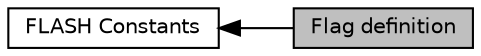 digraph "Flag definition"
{
  edge [fontname="Helvetica",fontsize="10",labelfontname="Helvetica",labelfontsize="10"];
  node [fontname="Helvetica",fontsize="10",shape=box];
  rankdir=LR;
  Node2 [label="FLASH Constants",height=0.2,width=0.4,color="black", fillcolor="white", style="filled",URL="$group___f_l_a_s_h_ex___constants.html",tooltip=" "];
  Node1 [label="Flag definition",height=0.2,width=0.4,color="black", fillcolor="grey75", style="filled", fontcolor="black",tooltip="Flag definition."];
  Node2->Node1 [shape=plaintext, dir="back", style="solid"];
}
